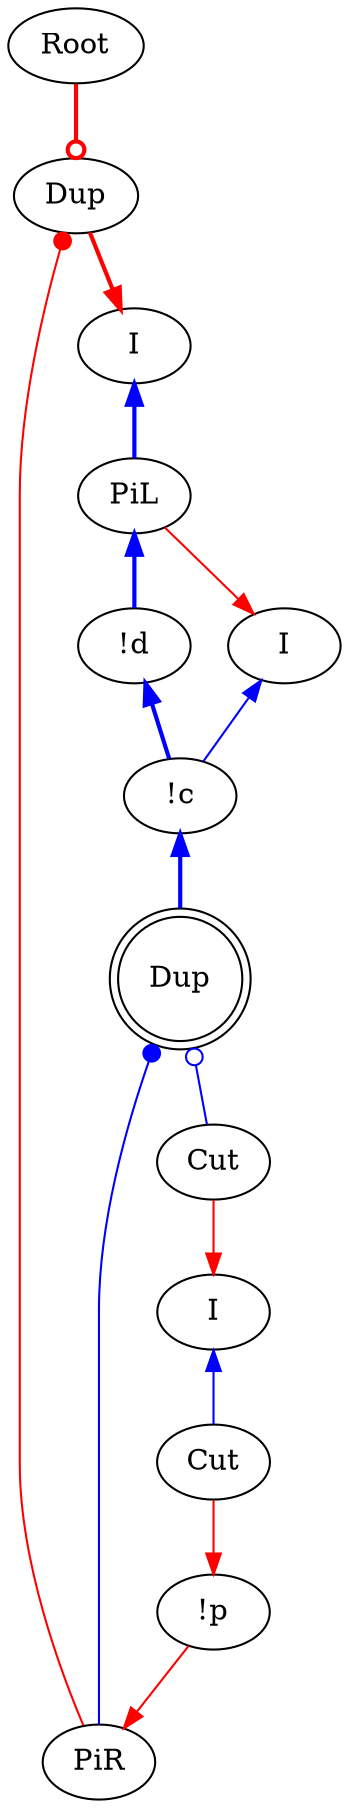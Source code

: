digraph {
"Root0" [label="Root"]
"I0" [label="I"]
"!c0" [label="!c"]
"!d0" [label="!d"]
"PiL0" [label="PiL"]
"I1" [label="I"]
"I2" [label="I"]
"!p0" [label="!p"]
"Cut0" [label="Cut"]
"PiR0" [label="PiR"]
"Cut1" [label="Cut"]
"Dup0_0" [label="Dup",shape=doublecircle]
"Dup0_1" [label="Dup"]
"Cut0" -> "!p0"[color=red,tooltip="e0"]
"!p0" -> "PiR0"[color=red,tooltip="e2"]
"Dup0_0" -> "PiR0"[color=blue,tooltip="e4",arrowtail=dot,dir=back]
"Dup0_0" -> "Cut1"[color=blue,tooltip="e5",arrowtail=odot,dir=back]
"PiR0" -> "Dup0_1"[color=red,tooltip="e6",arrowhead=dot]
"Root0" -> "Dup0_1"[color=red,tooltip="ret",arrowhead=odot,penwidth=2]
"Dup0_1" -> "I2"[color=red,tooltip="ret_o2",penwidth=2]
"I2" -> "PiL0"[color=blue,tooltip="ret_o2l",penwidth=2,dir=back]
"I0" -> "Cut0"[color=blue,tooltip="x1_o1",dir=back]
"Cut1" -> "I0"[color=red,tooltip="x1_o1r"]
"I1" -> "!c0"[color=blue,tooltip="x1_o2",dir=back]
"PiL0" -> "I1"[color=red,tooltip="x1_o2r"]
"!d0" -> "!c0"[color=blue,tooltip="x2_o2",penwidth=2,dir=back]
"PiL0" -> "!d0"[color=blue,tooltip="x2i_o2",penwidth=2,dir=back]
"!c0" -> "Dup0_0"[color=blue,tooltip="x_o2",penwidth=2,dir=back]
}
